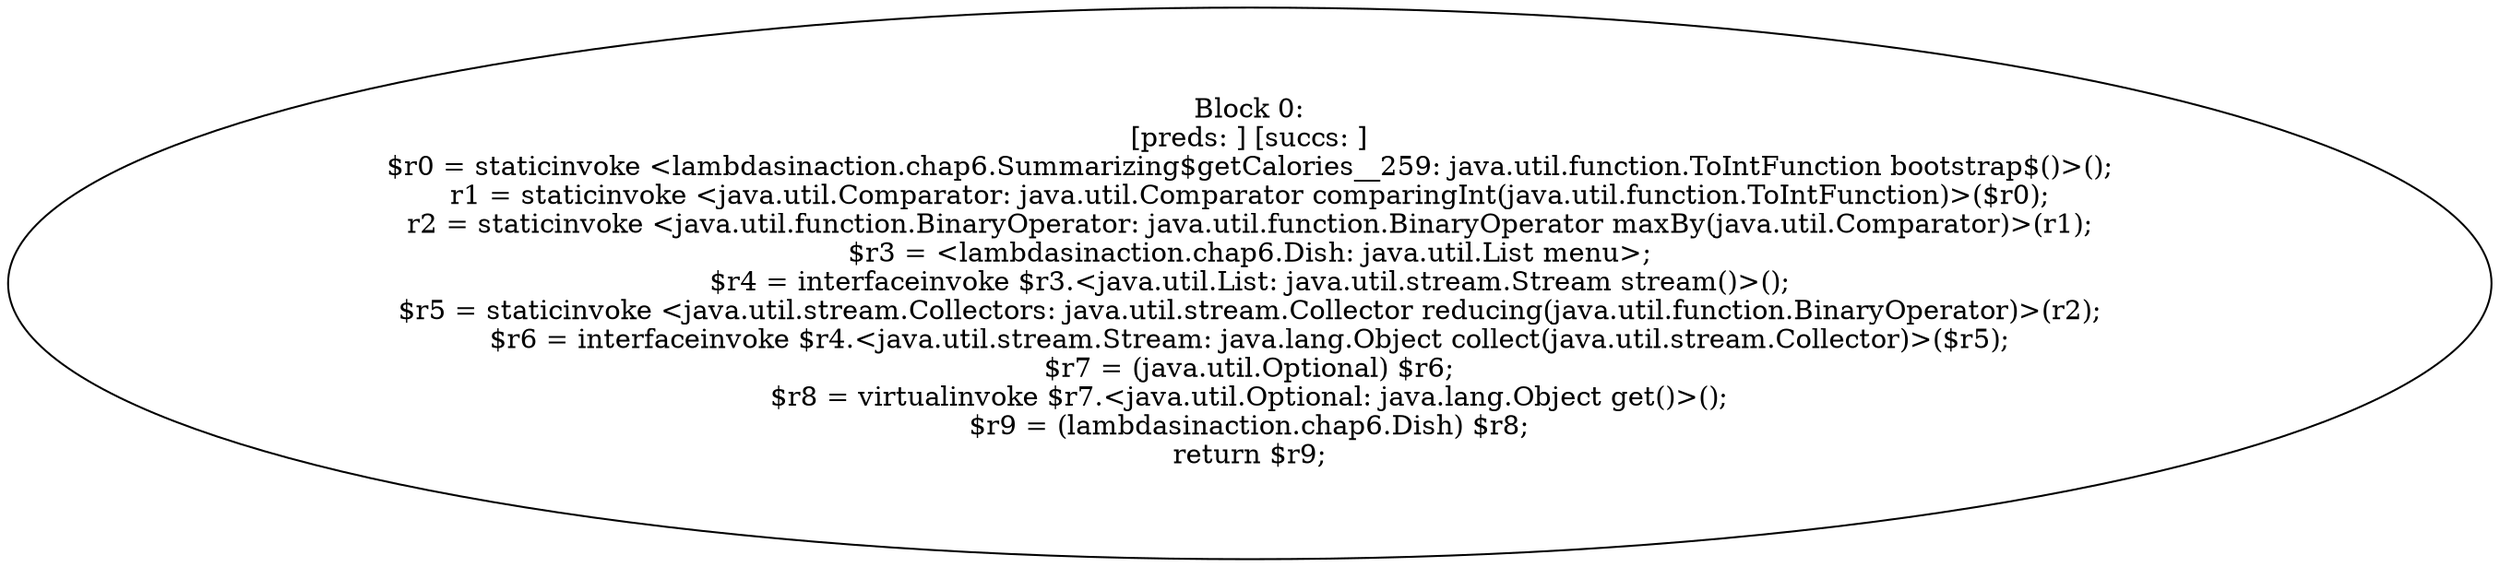 digraph "unitGraph" {
    "Block 0:
[preds: ] [succs: ]
$r0 = staticinvoke <lambdasinaction.chap6.Summarizing$getCalories__259: java.util.function.ToIntFunction bootstrap$()>();
r1 = staticinvoke <java.util.Comparator: java.util.Comparator comparingInt(java.util.function.ToIntFunction)>($r0);
r2 = staticinvoke <java.util.function.BinaryOperator: java.util.function.BinaryOperator maxBy(java.util.Comparator)>(r1);
$r3 = <lambdasinaction.chap6.Dish: java.util.List menu>;
$r4 = interfaceinvoke $r3.<java.util.List: java.util.stream.Stream stream()>();
$r5 = staticinvoke <java.util.stream.Collectors: java.util.stream.Collector reducing(java.util.function.BinaryOperator)>(r2);
$r6 = interfaceinvoke $r4.<java.util.stream.Stream: java.lang.Object collect(java.util.stream.Collector)>($r5);
$r7 = (java.util.Optional) $r6;
$r8 = virtualinvoke $r7.<java.util.Optional: java.lang.Object get()>();
$r9 = (lambdasinaction.chap6.Dish) $r8;
return $r9;
"
}
